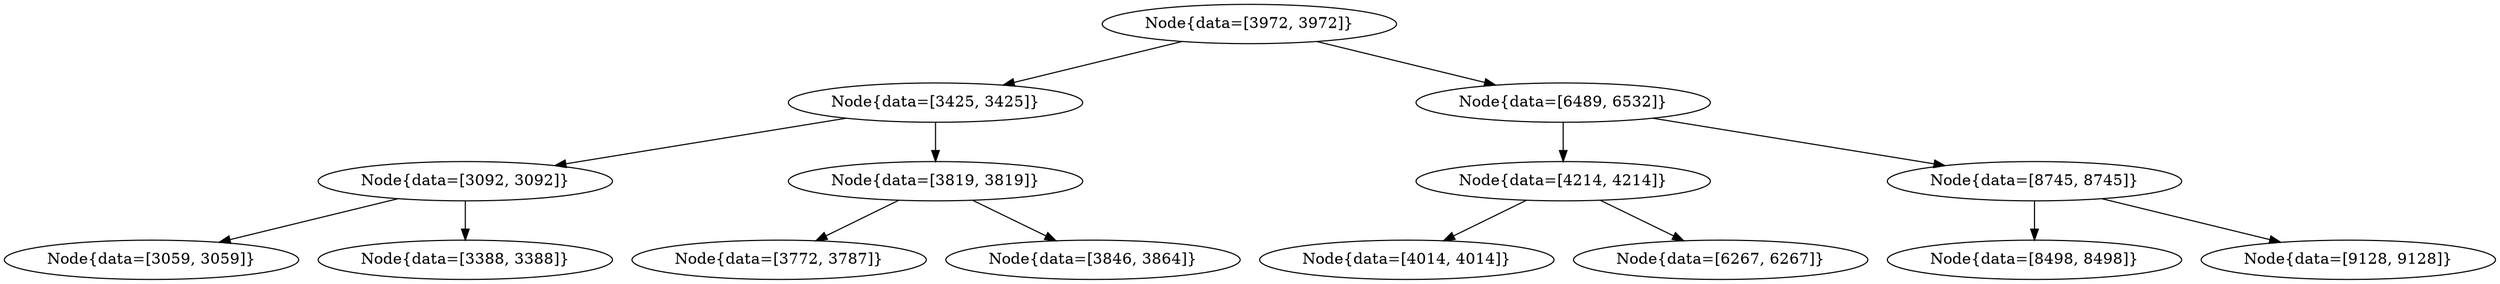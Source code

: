 digraph G{
1166224261 [label="Node{data=[3972, 3972]}"]
1166224261 -> 271874232
271874232 [label="Node{data=[3425, 3425]}"]
271874232 -> 655326029
655326029 [label="Node{data=[3092, 3092]}"]
655326029 -> 1454834922
1454834922 [label="Node{data=[3059, 3059]}"]
655326029 -> 179622586
179622586 [label="Node{data=[3388, 3388]}"]
271874232 -> 972458732
972458732 [label="Node{data=[3819, 3819]}"]
972458732 -> 1711229836
1711229836 [label="Node{data=[3772, 3787]}"]
972458732 -> 193041293
193041293 [label="Node{data=[3846, 3864]}"]
1166224261 -> 663531845
663531845 [label="Node{data=[6489, 6532]}"]
663531845 -> 715194034
715194034 [label="Node{data=[4214, 4214]}"]
715194034 -> 891052865
891052865 [label="Node{data=[4014, 4014]}"]
715194034 -> 839291796
839291796 [label="Node{data=[6267, 6267]}"]
663531845 -> 1883380232
1883380232 [label="Node{data=[8745, 8745]}"]
1883380232 -> 1572487132
1572487132 [label="Node{data=[8498, 8498]}"]
1883380232 -> 199907649
199907649 [label="Node{data=[9128, 9128]}"]
}